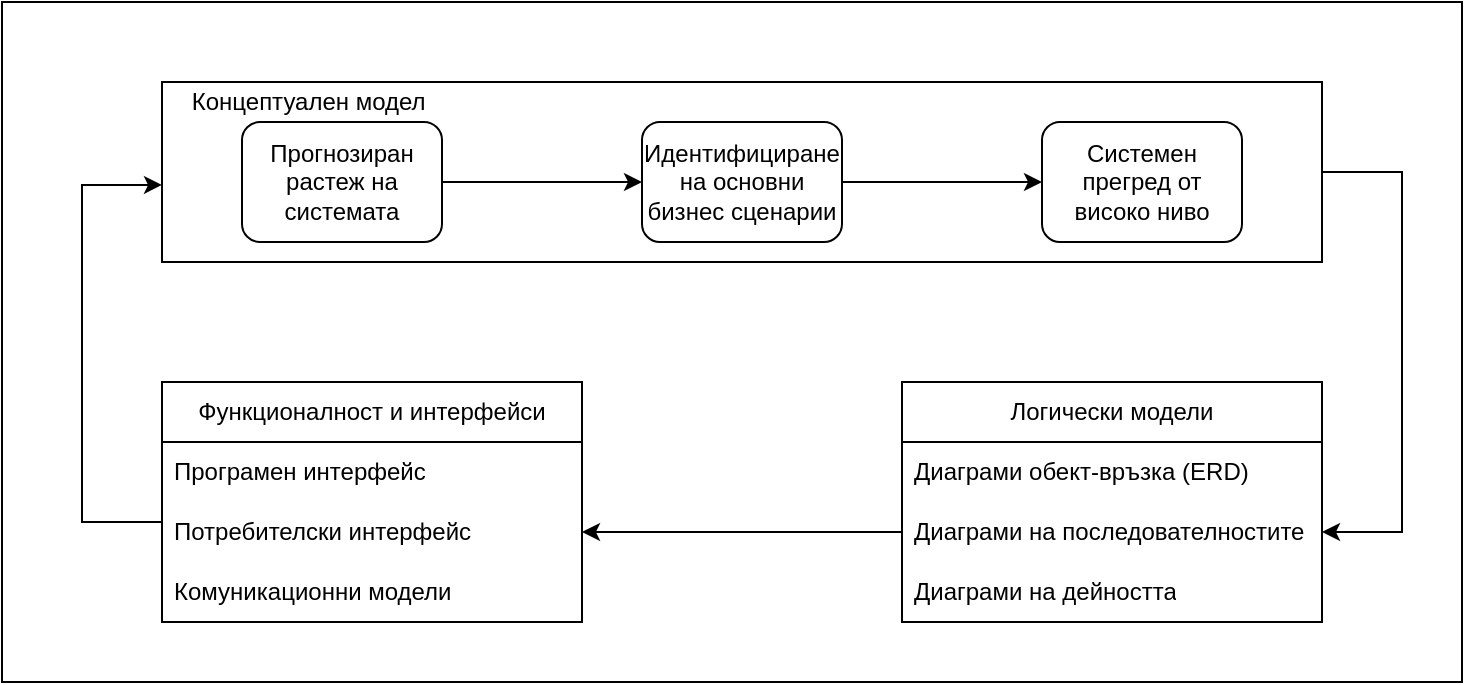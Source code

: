 <mxfile version="23.1.1" type="github">
  <diagram name="Page-1" id="_-T-Ew92CXRtChjD3JXS">
    <mxGraphModel dx="2022" dy="622" grid="1" gridSize="10" guides="1" tooltips="1" connect="1" arrows="1" fold="1" page="1" pageScale="1" pageWidth="827" pageHeight="1169" math="0" shadow="0">
      <root>
        <mxCell id="0" />
        <mxCell id="1" parent="0" />
        <mxCell id="RyOX_cj8XoAbLBHZOk8--1" value="" style="rounded=0;whiteSpace=wrap;html=1;" parent="1" vertex="1">
          <mxGeometry x="-130" y="120" width="730" height="340" as="geometry" />
        </mxCell>
        <mxCell id="RyOX_cj8XoAbLBHZOk8--5" value="" style="edgeStyle=orthogonalEdgeStyle;rounded=0;orthogonalLoop=1;jettySize=auto;html=1;" parent="1" edge="1">
          <mxGeometry relative="1" as="geometry">
            <mxPoint x="120" y="215" as="sourcePoint" />
            <mxPoint x="230" y="215" as="targetPoint" />
          </mxGeometry>
        </mxCell>
        <mxCell id="RyOX_cj8XoAbLBHZOk8--7" value="" style="edgeStyle=orthogonalEdgeStyle;rounded=0;orthogonalLoop=1;jettySize=auto;html=1;" parent="1" edge="1">
          <mxGeometry relative="1" as="geometry">
            <mxPoint x="380" y="215" as="sourcePoint" />
            <mxPoint x="493.5" y="215" as="targetPoint" />
          </mxGeometry>
        </mxCell>
        <mxCell id="RyOX_cj8XoAbLBHZOk8--8" value="Логически модели" style="swimlane;fontStyle=0;childLayout=stackLayout;horizontal=1;startSize=30;horizontalStack=0;resizeParent=1;resizeParentMax=0;resizeLast=0;collapsible=1;marginBottom=0;whiteSpace=wrap;html=1;" parent="1" vertex="1">
          <mxGeometry x="320" y="310" width="210" height="120" as="geometry" />
        </mxCell>
        <mxCell id="RyOX_cj8XoAbLBHZOk8--9" value="Диаграми обект-връзка (ERD)" style="text;strokeColor=none;fillColor=none;align=left;verticalAlign=middle;spacingLeft=4;spacingRight=4;overflow=hidden;points=[[0,0.5],[1,0.5]];portConstraint=eastwest;rotatable=0;whiteSpace=wrap;html=1;" parent="RyOX_cj8XoAbLBHZOk8--8" vertex="1">
          <mxGeometry y="30" width="210" height="30" as="geometry" />
        </mxCell>
        <mxCell id="RyOX_cj8XoAbLBHZOk8--10" value="Диаграми на последователностите" style="text;strokeColor=none;fillColor=none;align=left;verticalAlign=middle;spacingLeft=4;spacingRight=4;overflow=hidden;points=[[0,0.5],[1,0.5]];portConstraint=eastwest;rotatable=0;whiteSpace=wrap;html=1;" parent="RyOX_cj8XoAbLBHZOk8--8" vertex="1">
          <mxGeometry y="60" width="210" height="30" as="geometry" />
        </mxCell>
        <mxCell id="RyOX_cj8XoAbLBHZOk8--11" value="Диаграми на дейността" style="text;strokeColor=none;fillColor=none;align=left;verticalAlign=middle;spacingLeft=4;spacingRight=4;overflow=hidden;points=[[0,0.5],[1,0.5]];portConstraint=eastwest;rotatable=0;whiteSpace=wrap;html=1;" parent="RyOX_cj8XoAbLBHZOk8--8" vertex="1">
          <mxGeometry y="90" width="210" height="30" as="geometry" />
        </mxCell>
        <mxCell id="RyOX_cj8XoAbLBHZOk8--13" value="Функционалност и интерфейси" style="swimlane;fontStyle=0;childLayout=stackLayout;horizontal=1;startSize=30;horizontalStack=0;resizeParent=1;resizeParentMax=0;resizeLast=0;collapsible=1;marginBottom=0;whiteSpace=wrap;html=1;" parent="1" vertex="1">
          <mxGeometry x="-50" y="310" width="210" height="120" as="geometry">
            <mxRectangle x="-50" y="310" width="210" height="30" as="alternateBounds" />
          </mxGeometry>
        </mxCell>
        <mxCell id="RyOX_cj8XoAbLBHZOk8--14" value="Програмен интерфейс" style="text;strokeColor=none;fillColor=none;align=left;verticalAlign=middle;spacingLeft=4;spacingRight=4;overflow=hidden;points=[[0,0.5],[1,0.5]];portConstraint=eastwest;rotatable=0;whiteSpace=wrap;html=1;" parent="RyOX_cj8XoAbLBHZOk8--13" vertex="1">
          <mxGeometry y="30" width="210" height="30" as="geometry" />
        </mxCell>
        <mxCell id="RyOX_cj8XoAbLBHZOk8--15" value="Потребителски интерфейс" style="text;strokeColor=none;fillColor=none;align=left;verticalAlign=middle;spacingLeft=4;spacingRight=4;overflow=hidden;points=[[0,0.5],[1,0.5]];portConstraint=eastwest;rotatable=0;whiteSpace=wrap;html=1;" parent="RyOX_cj8XoAbLBHZOk8--13" vertex="1">
          <mxGeometry y="60" width="210" height="30" as="geometry" />
        </mxCell>
        <mxCell id="RyOX_cj8XoAbLBHZOk8--16" value="Комуникационни модели" style="text;strokeColor=none;fillColor=none;align=left;verticalAlign=middle;spacingLeft=4;spacingRight=4;overflow=hidden;points=[[0,0.5],[1,0.5]];portConstraint=eastwest;rotatable=0;whiteSpace=wrap;html=1;" parent="RyOX_cj8XoAbLBHZOk8--13" vertex="1">
          <mxGeometry y="90" width="210" height="30" as="geometry" />
        </mxCell>
        <mxCell id="W12ZFMfSlasCwoNZM_I0-17" style="edgeStyle=orthogonalEdgeStyle;rounded=0;orthogonalLoop=1;jettySize=auto;html=1;entryX=1;entryY=0.5;entryDx=0;entryDy=0;" parent="1" source="RyOX_cj8XoAbLBHZOk8--21" target="RyOX_cj8XoAbLBHZOk8--10" edge="1">
          <mxGeometry relative="1" as="geometry">
            <Array as="points">
              <mxPoint x="570" y="205" />
              <mxPoint x="570" y="385" />
            </Array>
          </mxGeometry>
        </mxCell>
        <mxCell id="RyOX_cj8XoAbLBHZOk8--21" value="" style="rounded=0;whiteSpace=wrap;html=1;" parent="1" vertex="1">
          <mxGeometry x="-50" y="160" width="580" height="90" as="geometry" />
        </mxCell>
        <mxCell id="W12ZFMfSlasCwoNZM_I0-5" value="" style="edgeStyle=orthogonalEdgeStyle;rounded=0;orthogonalLoop=1;jettySize=auto;html=1;" parent="1" source="RyOX_cj8XoAbLBHZOk8--23" target="W12ZFMfSlasCwoNZM_I0-3" edge="1">
          <mxGeometry relative="1" as="geometry" />
        </mxCell>
        <mxCell id="RyOX_cj8XoAbLBHZOk8--23" value="Идентифициране на основни бизнес сценарии" style="rounded=1;whiteSpace=wrap;html=1;" parent="1" vertex="1">
          <mxGeometry x="190" y="180" width="100" height="60" as="geometry" />
        </mxCell>
        <mxCell id="W12ZFMfSlasCwoNZM_I0-4" value="" style="edgeStyle=orthogonalEdgeStyle;rounded=0;orthogonalLoop=1;jettySize=auto;html=1;" parent="1" source="W12ZFMfSlasCwoNZM_I0-2" target="RyOX_cj8XoAbLBHZOk8--23" edge="1">
          <mxGeometry relative="1" as="geometry" />
        </mxCell>
        <mxCell id="W12ZFMfSlasCwoNZM_I0-2" value="Прогнозиран растеж на системата" style="rounded=1;whiteSpace=wrap;html=1;" parent="1" vertex="1">
          <mxGeometry x="-10" y="180" width="100" height="60" as="geometry" />
        </mxCell>
        <mxCell id="W12ZFMfSlasCwoNZM_I0-3" value="Системен прегред от високо ниво" style="rounded=1;whiteSpace=wrap;html=1;" parent="1" vertex="1">
          <mxGeometry x="390" y="180" width="100" height="60" as="geometry" />
        </mxCell>
        <mxCell id="W12ZFMfSlasCwoNZM_I0-9" style="edgeStyle=orthogonalEdgeStyle;rounded=0;orthogonalLoop=1;jettySize=auto;html=1;entryX=1;entryY=0.5;entryDx=0;entryDy=0;" parent="1" source="RyOX_cj8XoAbLBHZOk8--10" target="RyOX_cj8XoAbLBHZOk8--15" edge="1">
          <mxGeometry relative="1" as="geometry" />
        </mxCell>
        <mxCell id="W12ZFMfSlasCwoNZM_I0-16" style="edgeStyle=orthogonalEdgeStyle;rounded=0;orthogonalLoop=1;jettySize=auto;html=1;entryX=0;entryY=0.572;entryDx=0;entryDy=0;entryPerimeter=0;" parent="1" source="RyOX_cj8XoAbLBHZOk8--13" target="RyOX_cj8XoAbLBHZOk8--21" edge="1">
          <mxGeometry relative="1" as="geometry">
            <Array as="points">
              <mxPoint x="-90" y="380" />
              <mxPoint x="-90" y="212" />
            </Array>
          </mxGeometry>
        </mxCell>
        <mxCell id="W12ZFMfSlasCwoNZM_I0-19" value="Концептуален модел&amp;nbsp;" style="text;html=1;strokeColor=none;fillColor=none;align=center;verticalAlign=middle;whiteSpace=wrap;rounded=0;" parent="1" vertex="1">
          <mxGeometry x="-50" y="160" width="150" height="20" as="geometry" />
        </mxCell>
      </root>
    </mxGraphModel>
  </diagram>
</mxfile>
